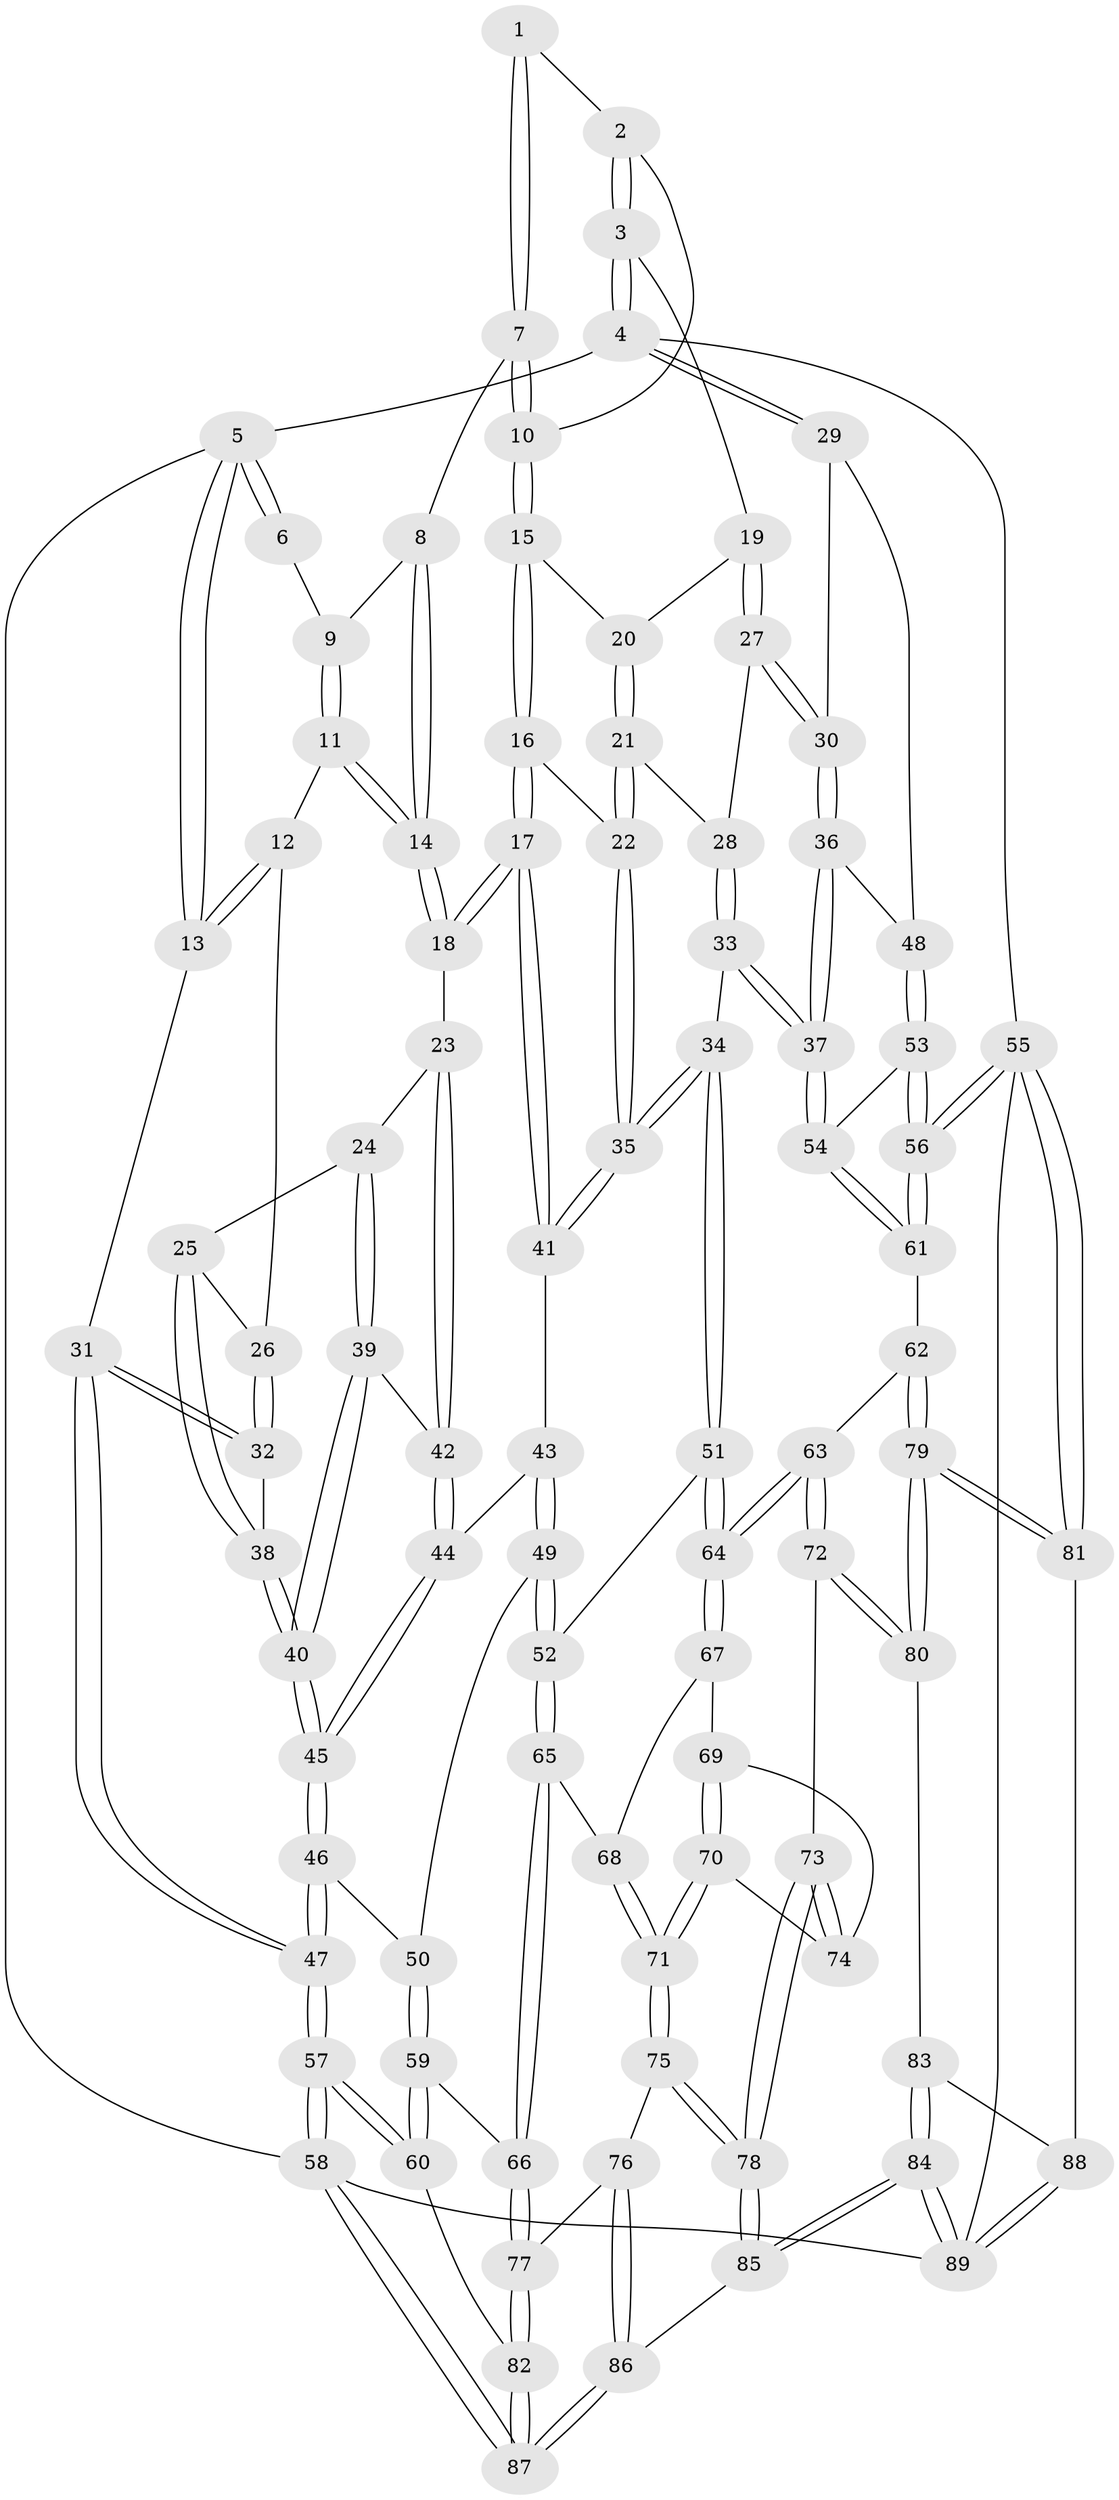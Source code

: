 // coarse degree distribution, {3: 0.19230769230769232, 6: 0.15384615384615385, 5: 0.3076923076923077, 4: 0.3076923076923077, 7: 0.038461538461538464}
// Generated by graph-tools (version 1.1) at 2025/21/03/04/25 18:21:44]
// undirected, 89 vertices, 219 edges
graph export_dot {
graph [start="1"]
  node [color=gray90,style=filled];
  1 [pos="+0.3505954232775928+0"];
  2 [pos="+0.6090562651437689+0"];
  3 [pos="+1+0"];
  4 [pos="+1+0"];
  5 [pos="+0+0"];
  6 [pos="+0.15680835362890294+0"];
  7 [pos="+0.36814864512722345+0.0658715359602792"];
  8 [pos="+0.34159960962555486+0.09059675336771517"];
  9 [pos="+0.19087320681833359+0"];
  10 [pos="+0.5317685906348824+0.08384608324263061"];
  11 [pos="+0.14885989700819346+0.1593499201964091"];
  12 [pos="+0.136696533819916+0.16450759857211245"];
  13 [pos="+0+0"];
  14 [pos="+0.3016076846409483+0.20647824333221929"];
  15 [pos="+0.5402397716684249+0.11306304477698728"];
  16 [pos="+0.5170237050343195+0.1590914349283877"];
  17 [pos="+0.35285480042508227+0.2782979921300192"];
  18 [pos="+0.34485386979093724+0.27179558578719537"];
  19 [pos="+0.7876863142286886+0.1584927270393902"];
  20 [pos="+0.5968257446598064+0.13517854971873824"];
  21 [pos="+0.6312861061387551+0.27646658291716597"];
  22 [pos="+0.5700536763456557+0.2941476766463847"];
  23 [pos="+0.21215531652530917+0.3247520346061266"];
  24 [pos="+0.15525330449830044+0.31353269970326875"];
  25 [pos="+0.10210320777838369+0.26562794372298987"];
  26 [pos="+0.09653613981002086+0.2561254429918094"];
  27 [pos="+0.7881575241797968+0.20838614574405845"];
  28 [pos="+0.6801709381101455+0.28212533466658873"];
  29 [pos="+1+0.025860338366408768"];
  30 [pos="+0.8280412691388872+0.27370630136756263"];
  31 [pos="+0+0.3564308716241378"];
  32 [pos="+0.004680323108798045+0.29396286600118926"];
  33 [pos="+0.6666394549204783+0.4947691233439918"];
  34 [pos="+0.5669891308213881+0.5115618435956403"];
  35 [pos="+0.4915260902147441+0.4239874385596467"];
  36 [pos="+0.8854321106443831+0.39113030123022274"];
  37 [pos="+0.7970069604206601+0.5134318307639321"];
  38 [pos="+0.1003495068119169+0.4128830055697782"];
  39 [pos="+0.1533333333372651+0.3867347048868783"];
  40 [pos="+0.10108075359960927+0.41601154251826217"];
  41 [pos="+0.3910472194571189+0.38055508776651875"];
  42 [pos="+0.19535691883086134+0.39353600139808403"];
  43 [pos="+0.30432344144340684+0.4576785169876893"];
  44 [pos="+0.2332476009269573+0.4331480000995393"];
  45 [pos="+0.06948754796956041+0.490531760195715"];
  46 [pos="+0.06614227417717307+0.4948699423017952"];
  47 [pos="+0+0.43373573228569673"];
  48 [pos="+1+0.35104759854023443"];
  49 [pos="+0.2552239492688332+0.6085651704199906"];
  50 [pos="+0.12031721083823249+0.5768626207724689"];
  51 [pos="+0.5192597171061217+0.6370671734366337"];
  52 [pos="+0.2659442475169242+0.6264180421451535"];
  53 [pos="+1+0.5354569043753021"];
  54 [pos="+0.8338931965525057+0.5983808835788385"];
  55 [pos="+1+0.9180743483560145"];
  56 [pos="+1+0.7603835499814192"];
  57 [pos="+0+0.8586207128747617"];
  58 [pos="+0+1"];
  59 [pos="+0+0.7682197695635513"];
  60 [pos="+0+0.7974900073736126"];
  61 [pos="+0.8513239812245526+0.733919714273585"];
  62 [pos="+0.8415452655829893+0.7477580212996813"];
  63 [pos="+0.5368834986741503+0.7061923934485026"];
  64 [pos="+0.5316033650708188+0.6995151787476191"];
  65 [pos="+0.2558620432111615+0.7241614482730903"];
  66 [pos="+0.2190005899756413+0.7850159082172073"];
  67 [pos="+0.47480954829096633+0.7376090696708442"];
  68 [pos="+0.3663862641697054+0.7693411261713945"];
  69 [pos="+0.4401512602959383+0.8021611242651223"];
  70 [pos="+0.38572856133655586+0.8574513503844634"];
  71 [pos="+0.37623757311281564+0.86082990364939"];
  72 [pos="+0.5677116619823009+0.8519560034669107"];
  73 [pos="+0.5000625651183487+0.8882138178224936"];
  74 [pos="+0.45074626470699747+0.863689338304384"];
  75 [pos="+0.36022231722642256+0.8818145526631826"];
  76 [pos="+0.2905688607615415+0.8904590913245617"];
  77 [pos="+0.23821006327907504+0.8659377701985562"];
  78 [pos="+0.4375346840128958+0.9688519461568601"];
  79 [pos="+0.809926609555212+0.8775587995969669"];
  80 [pos="+0.5852518119061715+0.8673930228645754"];
  81 [pos="+0.8213256187115971+0.923271196869618"];
  82 [pos="+0.1803622841650134+0.9367993273294573"];
  83 [pos="+0.5874678346609461+0.9414539212636545"];
  84 [pos="+0.5323360541128501+1"];
  85 [pos="+0.4361409681560886+1"];
  86 [pos="+0.3737369345692354+1"];
  87 [pos="+0.07649199861428914+1"];
  88 [pos="+0.8138718120920166+1"];
  89 [pos="+0.8168291393461227+1"];
  1 -- 2;
  1 -- 7;
  1 -- 7;
  2 -- 3;
  2 -- 3;
  2 -- 10;
  3 -- 4;
  3 -- 4;
  3 -- 19;
  4 -- 5;
  4 -- 29;
  4 -- 29;
  4 -- 55;
  5 -- 6;
  5 -- 6;
  5 -- 13;
  5 -- 13;
  5 -- 58;
  6 -- 9;
  7 -- 8;
  7 -- 10;
  7 -- 10;
  8 -- 9;
  8 -- 14;
  8 -- 14;
  9 -- 11;
  9 -- 11;
  10 -- 15;
  10 -- 15;
  11 -- 12;
  11 -- 14;
  11 -- 14;
  12 -- 13;
  12 -- 13;
  12 -- 26;
  13 -- 31;
  14 -- 18;
  14 -- 18;
  15 -- 16;
  15 -- 16;
  15 -- 20;
  16 -- 17;
  16 -- 17;
  16 -- 22;
  17 -- 18;
  17 -- 18;
  17 -- 41;
  17 -- 41;
  18 -- 23;
  19 -- 20;
  19 -- 27;
  19 -- 27;
  20 -- 21;
  20 -- 21;
  21 -- 22;
  21 -- 22;
  21 -- 28;
  22 -- 35;
  22 -- 35;
  23 -- 24;
  23 -- 42;
  23 -- 42;
  24 -- 25;
  24 -- 39;
  24 -- 39;
  25 -- 26;
  25 -- 38;
  25 -- 38;
  26 -- 32;
  26 -- 32;
  27 -- 28;
  27 -- 30;
  27 -- 30;
  28 -- 33;
  28 -- 33;
  29 -- 30;
  29 -- 48;
  30 -- 36;
  30 -- 36;
  31 -- 32;
  31 -- 32;
  31 -- 47;
  31 -- 47;
  32 -- 38;
  33 -- 34;
  33 -- 37;
  33 -- 37;
  34 -- 35;
  34 -- 35;
  34 -- 51;
  34 -- 51;
  35 -- 41;
  35 -- 41;
  36 -- 37;
  36 -- 37;
  36 -- 48;
  37 -- 54;
  37 -- 54;
  38 -- 40;
  38 -- 40;
  39 -- 40;
  39 -- 40;
  39 -- 42;
  40 -- 45;
  40 -- 45;
  41 -- 43;
  42 -- 44;
  42 -- 44;
  43 -- 44;
  43 -- 49;
  43 -- 49;
  44 -- 45;
  44 -- 45;
  45 -- 46;
  45 -- 46;
  46 -- 47;
  46 -- 47;
  46 -- 50;
  47 -- 57;
  47 -- 57;
  48 -- 53;
  48 -- 53;
  49 -- 50;
  49 -- 52;
  49 -- 52;
  50 -- 59;
  50 -- 59;
  51 -- 52;
  51 -- 64;
  51 -- 64;
  52 -- 65;
  52 -- 65;
  53 -- 54;
  53 -- 56;
  53 -- 56;
  54 -- 61;
  54 -- 61;
  55 -- 56;
  55 -- 56;
  55 -- 81;
  55 -- 81;
  55 -- 89;
  56 -- 61;
  56 -- 61;
  57 -- 58;
  57 -- 58;
  57 -- 60;
  57 -- 60;
  58 -- 87;
  58 -- 87;
  58 -- 89;
  59 -- 60;
  59 -- 60;
  59 -- 66;
  60 -- 82;
  61 -- 62;
  62 -- 63;
  62 -- 79;
  62 -- 79;
  63 -- 64;
  63 -- 64;
  63 -- 72;
  63 -- 72;
  64 -- 67;
  64 -- 67;
  65 -- 66;
  65 -- 66;
  65 -- 68;
  66 -- 77;
  66 -- 77;
  67 -- 68;
  67 -- 69;
  68 -- 71;
  68 -- 71;
  69 -- 70;
  69 -- 70;
  69 -- 74;
  70 -- 71;
  70 -- 71;
  70 -- 74;
  71 -- 75;
  71 -- 75;
  72 -- 73;
  72 -- 80;
  72 -- 80;
  73 -- 74;
  73 -- 74;
  73 -- 78;
  73 -- 78;
  75 -- 76;
  75 -- 78;
  75 -- 78;
  76 -- 77;
  76 -- 86;
  76 -- 86;
  77 -- 82;
  77 -- 82;
  78 -- 85;
  78 -- 85;
  79 -- 80;
  79 -- 80;
  79 -- 81;
  79 -- 81;
  80 -- 83;
  81 -- 88;
  82 -- 87;
  82 -- 87;
  83 -- 84;
  83 -- 84;
  83 -- 88;
  84 -- 85;
  84 -- 85;
  84 -- 89;
  84 -- 89;
  85 -- 86;
  86 -- 87;
  86 -- 87;
  88 -- 89;
  88 -- 89;
}
